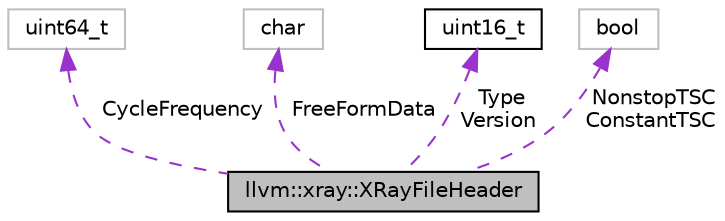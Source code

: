 digraph "llvm::xray::XRayFileHeader"
{
 // LATEX_PDF_SIZE
  bgcolor="transparent";
  edge [fontname="Helvetica",fontsize="10",labelfontname="Helvetica",labelfontsize="10"];
  node [fontname="Helvetica",fontsize="10",shape=record];
  Node1 [label="llvm::xray::XRayFileHeader",height=0.2,width=0.4,color="black", fillcolor="grey75", style="filled", fontcolor="black",tooltip="XRay traces all have a header providing some top-matter information useful to help tools determine ho..."];
  Node2 -> Node1 [dir="back",color="darkorchid3",fontsize="10",style="dashed",label=" CycleFrequency" ,fontname="Helvetica"];
  Node2 [label="uint64_t",height=0.2,width=0.4,color="grey75",tooltip=" "];
  Node3 -> Node1 [dir="back",color="darkorchid3",fontsize="10",style="dashed",label=" FreeFormData" ,fontname="Helvetica"];
  Node3 [label="char",height=0.2,width=0.4,color="grey75",tooltip=" "];
  Node4 -> Node1 [dir="back",color="darkorchid3",fontsize="10",style="dashed",label=" Type\nVersion" ,fontname="Helvetica"];
  Node4 [label="uint16_t",height=0.2,width=0.4,color="black",URL="$classuint16__t.html",tooltip=" "];
  Node5 -> Node1 [dir="back",color="darkorchid3",fontsize="10",style="dashed",label=" NonstopTSC\nConstantTSC" ,fontname="Helvetica"];
  Node5 [label="bool",height=0.2,width=0.4,color="grey75",tooltip=" "];
}
